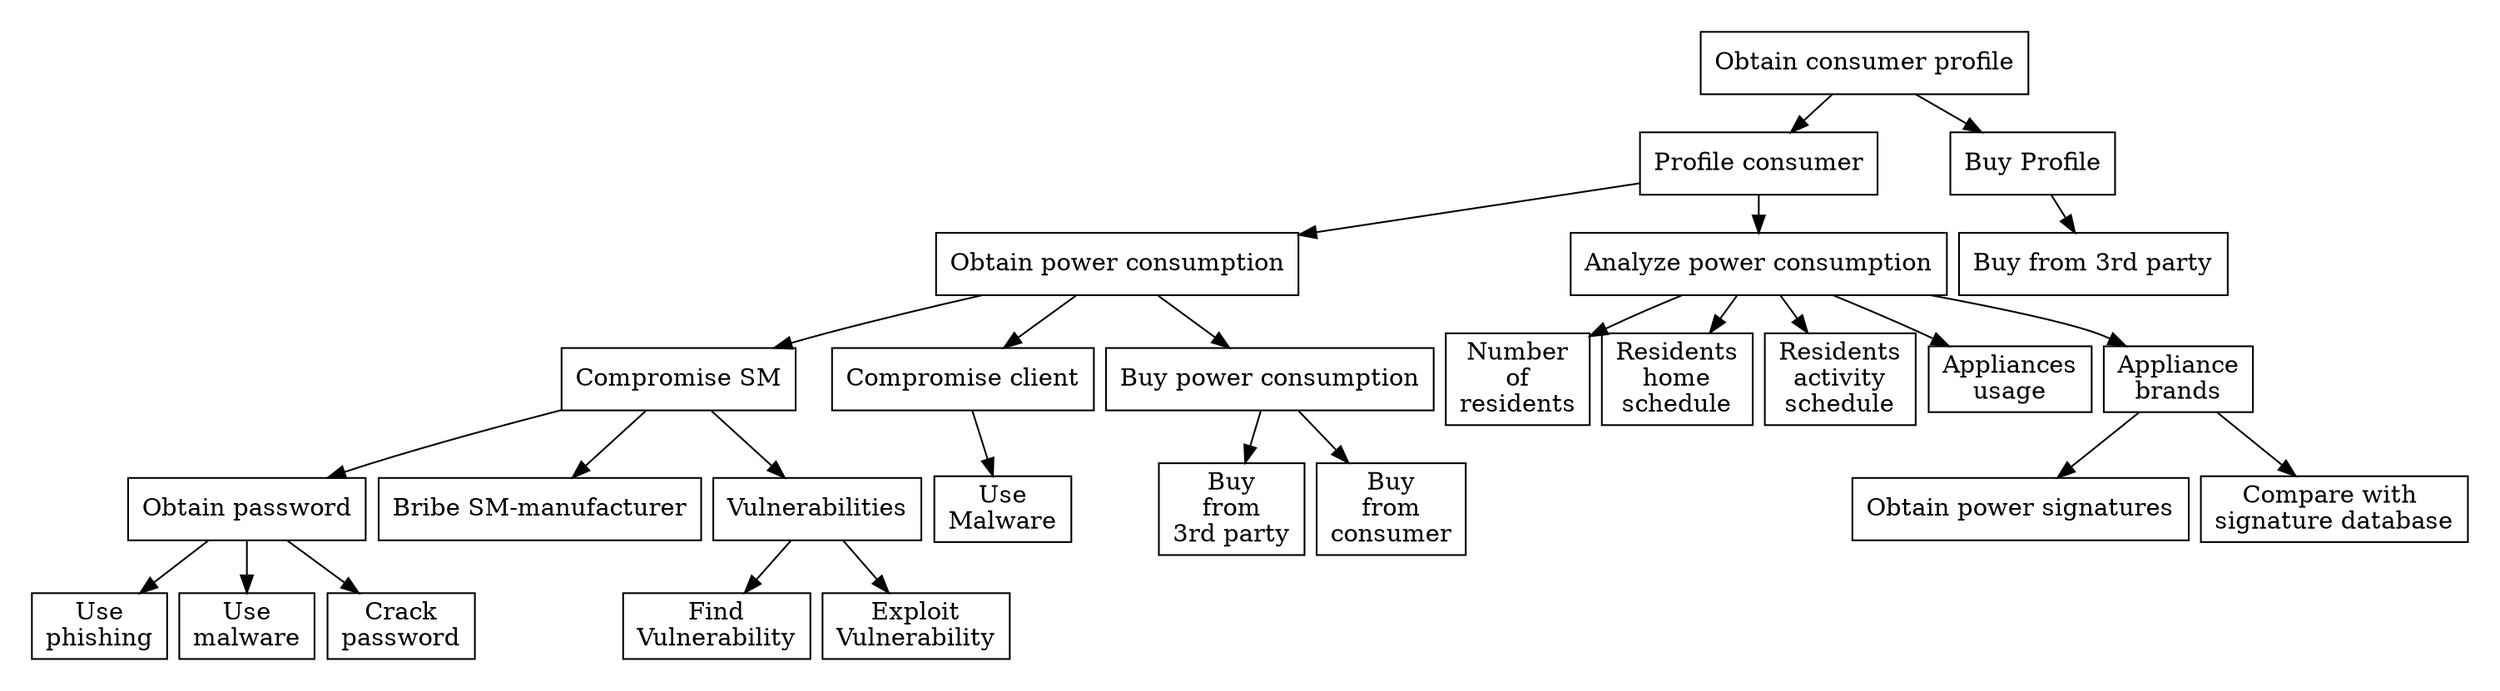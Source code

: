 digraph G {

graph[ center=true, margin=0.2, nodesep=0.1, ranksep=0.3]
node[ shape=rectangle];

	root[label="Obtain consumer profile",shape=OR];	

	root -> profile;
	buyProfile[label="Buy Profile"];
	root -> buyProfile;

	buy_third_party2[label="Buy from 3rd party"];
	buyProfile ->  buy_third_party2;

	profile[label="Profile consumer",shape=AND];

	obtain_information[label="Obtain power consumption",shape=OR];
	analyse_power_consumption[label="Analyze power consumption",shape=OR];

	compromise_sm[label="Compromise SM",shape=OR];
	obtainPassword[label="Obtain password",shape=OR];
	bribe[label="Bribe SM-manufacturer"];
    compromise_sm ->bribe;
	compromise_sm -> obtainPassword;
	exploitVulnerability[label="Vulnerabilities"];
		compromise_sm -> exploitVulnerability;

		
		phishing[label="Use\nphishing"];
		obtainPassword -> phishing;
		malware2[label="Use\nmalware"];
		obtainPassword -> malware2;
		crackPassword[label="Crack\npassword"];
		obtainPassword -> crackPassword;

		exploitVulnerability[shape=AND];
		findVuln[label="Find\nVulnerability"];
		exploitVulnerability -> findVuln;
		exploitVuln[label="Exploit\nVulnerability"];
		exploitVulnerability -> exploitVuln;

		hack_client[label="Compromise client",shape=OR];
		buy_information[label="Buy power consumption",shape=OR];
	residents[label="Number\nof\nresidents"];
	home[label="Residents\nhome\nschedule"];
	activity_residents[label="Residents\nactivity\nschedule"];
	when_appl[label="Appliances\nusage"];
	what_appl[label="Appliance\nbrands",shape=AND];

	buy_third_party[label="Buy\nfrom\n3rd party"];
	buy_from_consumer[label="Buy\nfrom\nconsumer"];
	
	malware[label="Use\nMalware"];
	power_signatures[label="Obtain power signatures"];
	power_compare[label="Compare with \nsignature database"];
	

	profile -> obtain_information, analyse_power_consumption;
	obtain_information -> compromise_sm, hack_client, buy_information;
	analyse_power_consumption ->  residents, activity_residents, home, when_appl, what_appl;
	buy_information -> buy_third_party, buy_from_consumer;
	hack_client -> malware;

	what_appl -> power_signatures, power_compare;
	
	}